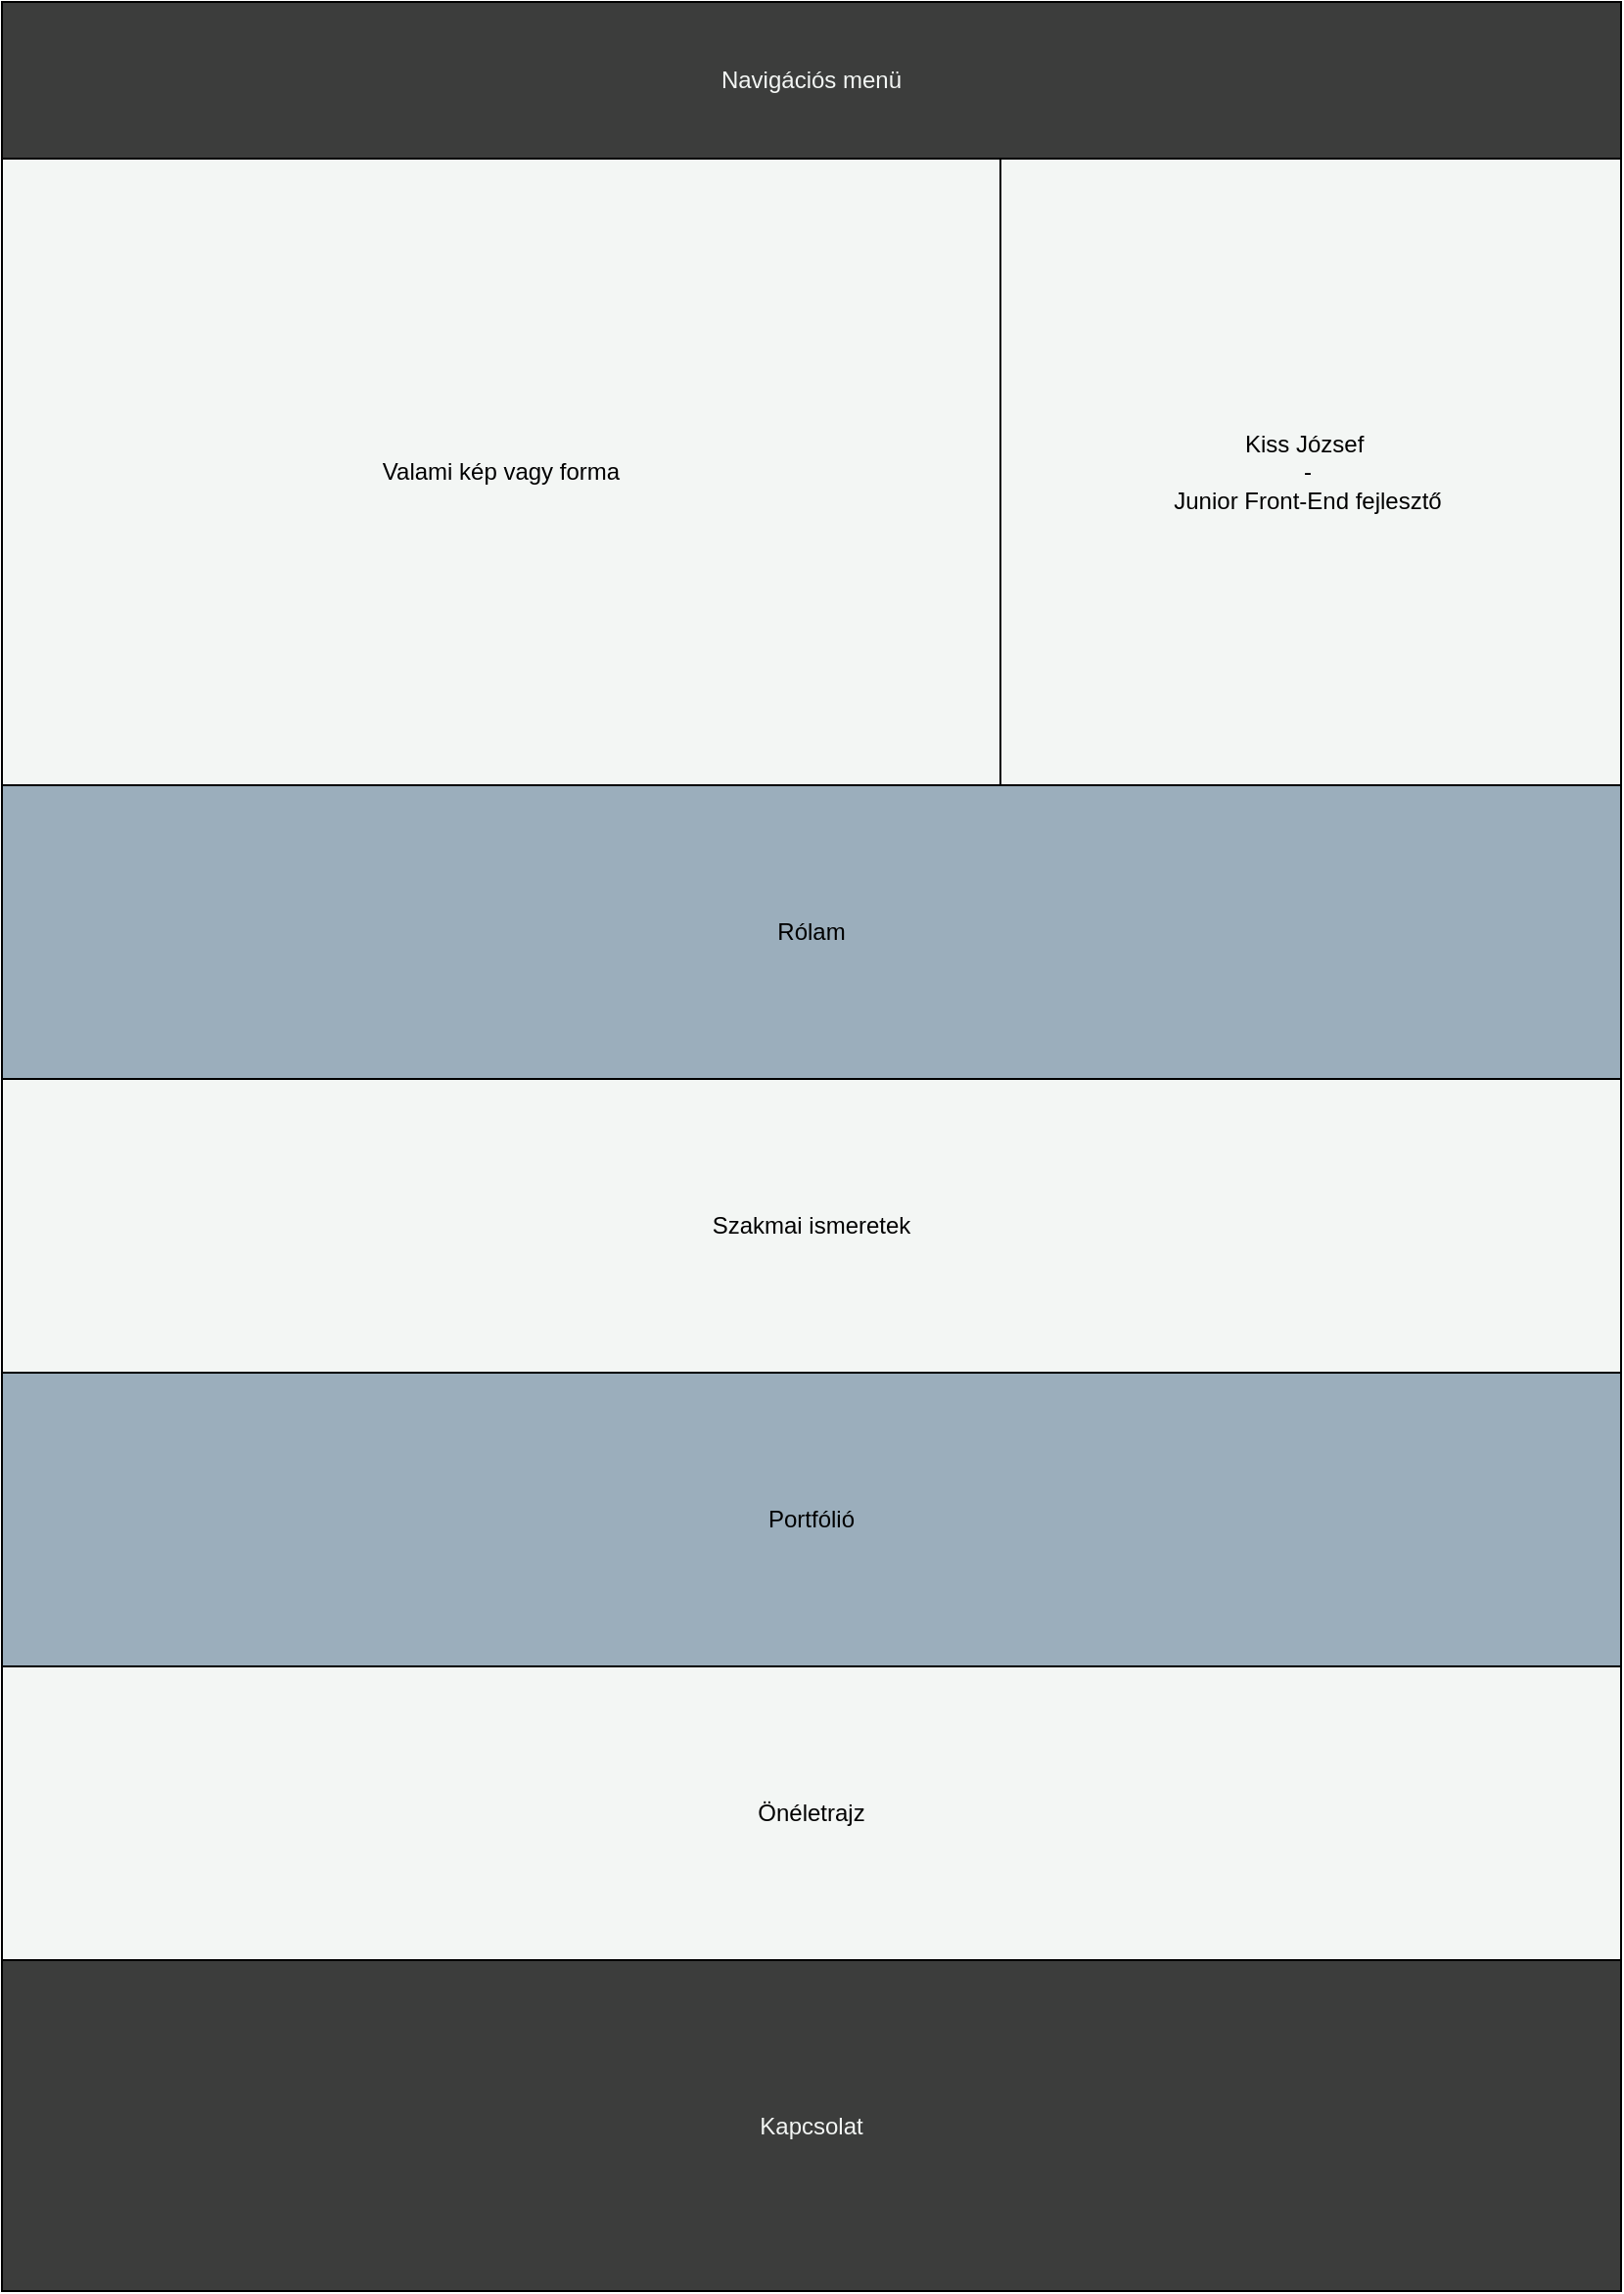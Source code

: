 <mxfile version="20.7.4" type="device"><diagram id="TEf6q25pewc3xnzCQqJ6" name="1 oldal"><mxGraphModel dx="2074" dy="1124" grid="1" gridSize="10" guides="1" tooltips="1" connect="1" arrows="1" fold="1" page="1" pageScale="1" pageWidth="827" pageHeight="1169" math="0" shadow="0"><root><mxCell id="0"/><mxCell id="1" parent="0"/><mxCell id="Bf2r9G-7NuR4gPz4wEhl-1" value="&lt;font color=&quot;#f3f6f4&quot;&gt;Navigációs menü&lt;/font&gt;" style="rounded=0;whiteSpace=wrap;html=1;fillColor=#3C3D3C;" vertex="1" parent="1"><mxGeometry width="827" height="80" as="geometry"/></mxCell><mxCell id="Bf2r9G-7NuR4gPz4wEhl-2" value="Kiss József&amp;nbsp;&lt;br&gt;-&lt;br&gt;Junior Front-End fejlesztő" style="whiteSpace=wrap;html=1;aspect=fixed;fillColor=#F3F6F4;" vertex="1" parent="1"><mxGeometry x="507" y="80" width="320" height="320" as="geometry"/></mxCell><mxCell id="Bf2r9G-7NuR4gPz4wEhl-3" value="Valami kép vagy forma" style="rounded=0;whiteSpace=wrap;html=1;fillColor=#F3F6F4;" vertex="1" parent="1"><mxGeometry y="80" width="510" height="320" as="geometry"/></mxCell><mxCell id="Bf2r9G-7NuR4gPz4wEhl-4" value="Rólam" style="rounded=0;whiteSpace=wrap;html=1;fillColor=#9BAEBC;" vertex="1" parent="1"><mxGeometry y="400" width="827" height="150" as="geometry"/></mxCell><mxCell id="Bf2r9G-7NuR4gPz4wEhl-5" value="Szakmai ismeretek" style="rounded=0;whiteSpace=wrap;html=1;fillColor=#F3F6F4;" vertex="1" parent="1"><mxGeometry y="550" width="827" height="150" as="geometry"/></mxCell><mxCell id="Bf2r9G-7NuR4gPz4wEhl-6" value="Portfólió" style="rounded=0;whiteSpace=wrap;html=1;fillColor=#9BAEBC;" vertex="1" parent="1"><mxGeometry y="700" width="827" height="150" as="geometry"/></mxCell><mxCell id="Bf2r9G-7NuR4gPz4wEhl-7" value="Önéletrajz" style="rounded=0;whiteSpace=wrap;html=1;fillColor=#F3F6F4;" vertex="1" parent="1"><mxGeometry y="850" width="827" height="150" as="geometry"/></mxCell><mxCell id="Bf2r9G-7NuR4gPz4wEhl-8" value="&lt;font color=&quot;#f3f6f4&quot;&gt;Kapcsolat&lt;/font&gt;" style="rounded=0;whiteSpace=wrap;html=1;fillColor=#3C3D3C;" vertex="1" parent="1"><mxGeometry y="1000" width="827" height="169" as="geometry"/></mxCell></root></mxGraphModel></diagram></mxfile>